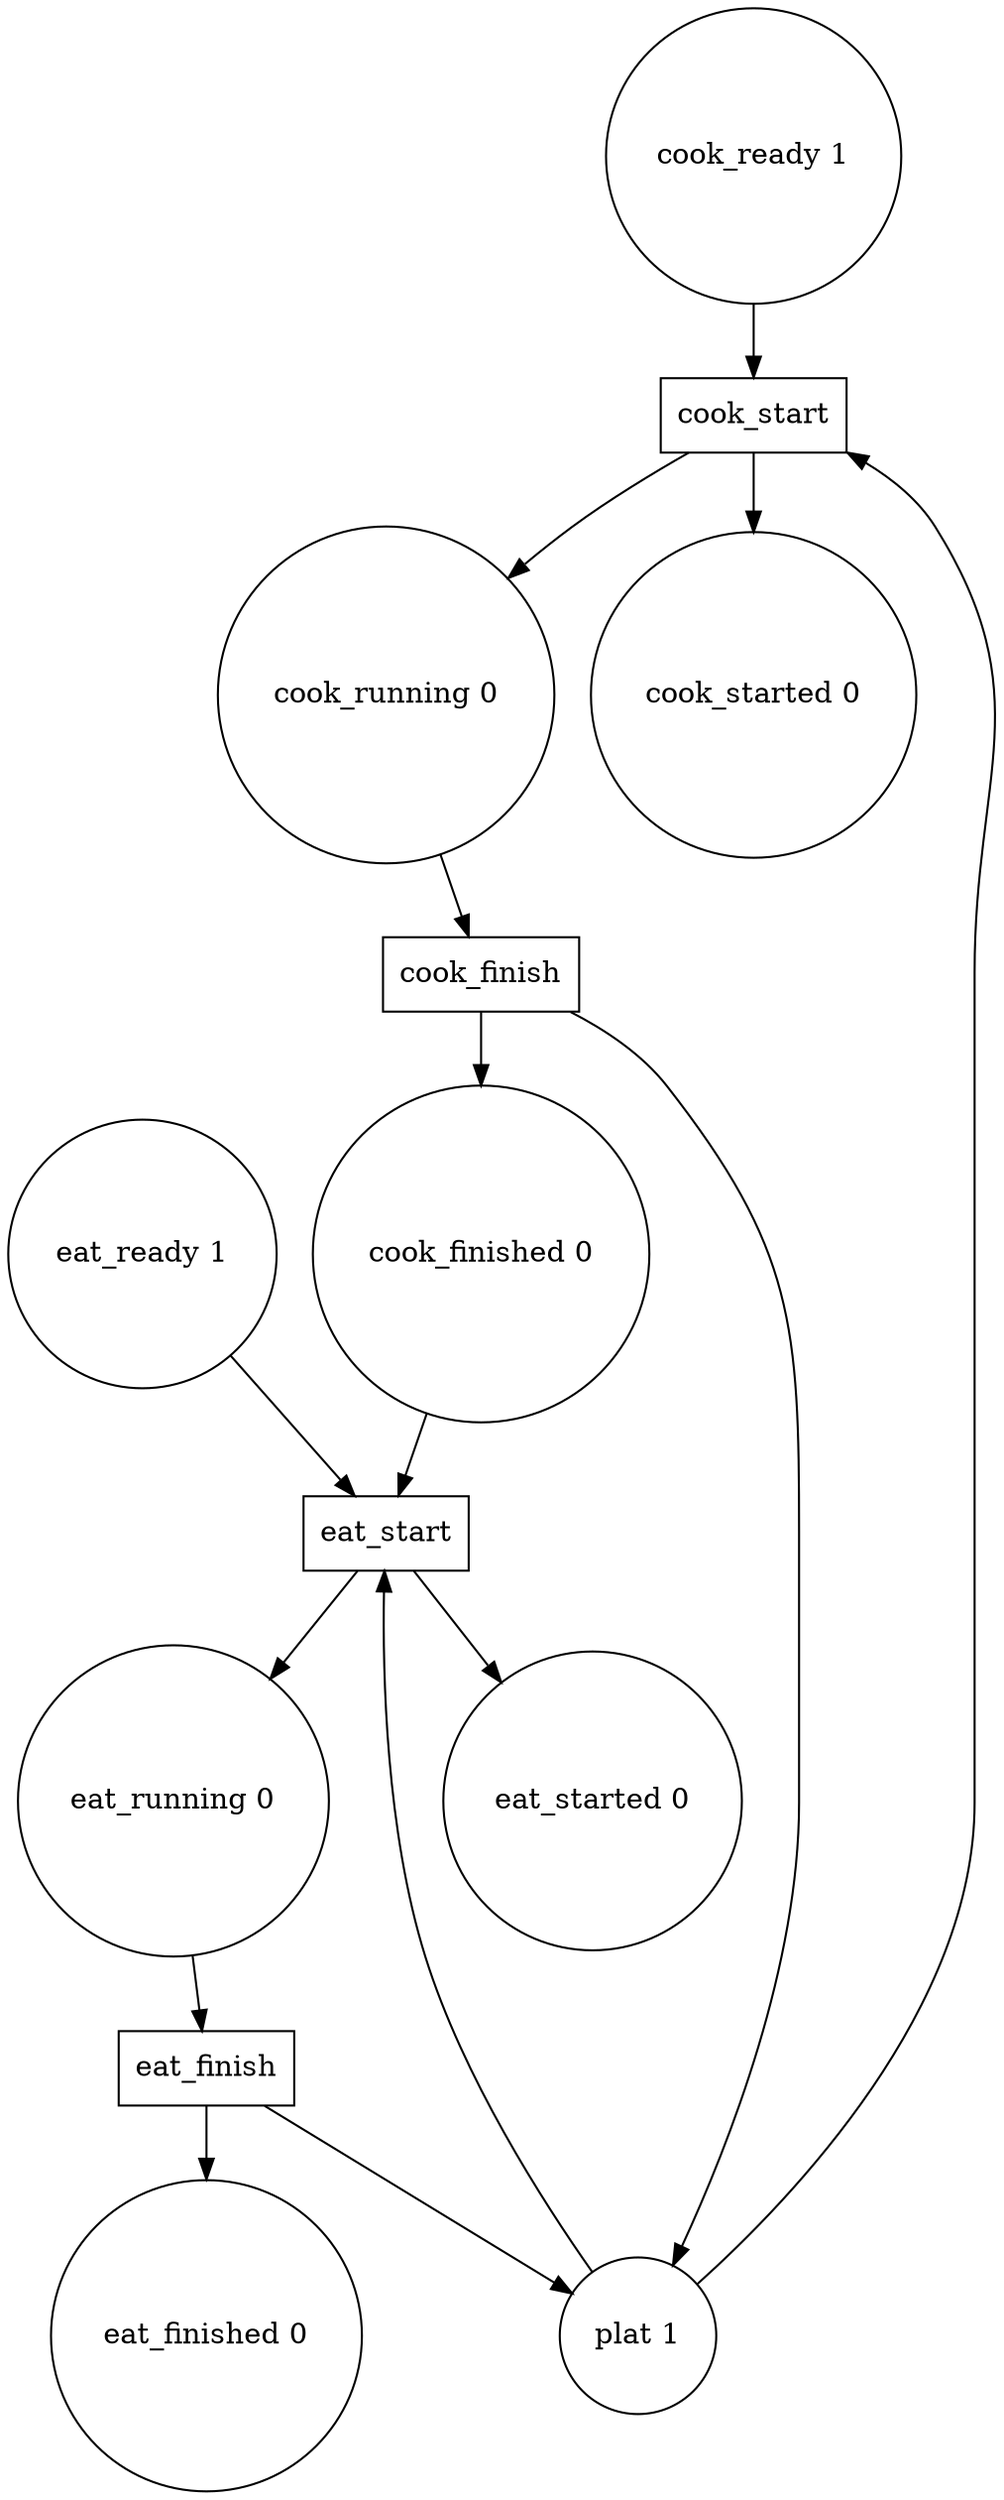 digraph simple {

	cook_ready [label="cook_ready 1"] [shape=circle];
	cook_started [label="cook_started 0"] [shape=circle];
	cook_running [label="cook_running 0"] [shape=circle];
	cook_finished [label="cook_finished 0"] [shape=circle];
	eat_ready [label="eat_ready 1"] [shape=circle];
	eat_started [label="eat_started 0"] [shape=circle];
	eat_running [label="eat_running 0"] [shape=circle];
	eat_finished [label="eat_finished 0"] [shape=circle];
	plat [label="plat 1"] [shape=circle];

	cook_start [shape=box];
	cook_finish [shape=box];
	eat_start [shape=box];
	eat_finish [shape=box];

cook_ready -> cook_start
;
cook_start -> cook_started
;
cook_start -> cook_running
;
cook_running -> cook_finish
;
cook_finish -> cook_finished
;
eat_ready -> eat_start
;
eat_start -> eat_started
;
eat_start -> eat_running
;
eat_running -> eat_finish
;
eat_finish -> eat_finished
;
cook_finished -> eat_start
;
plat -> cook_start
;
cook_finish -> plat
;
plat -> eat_start
;
eat_finish -> plat
;
}

